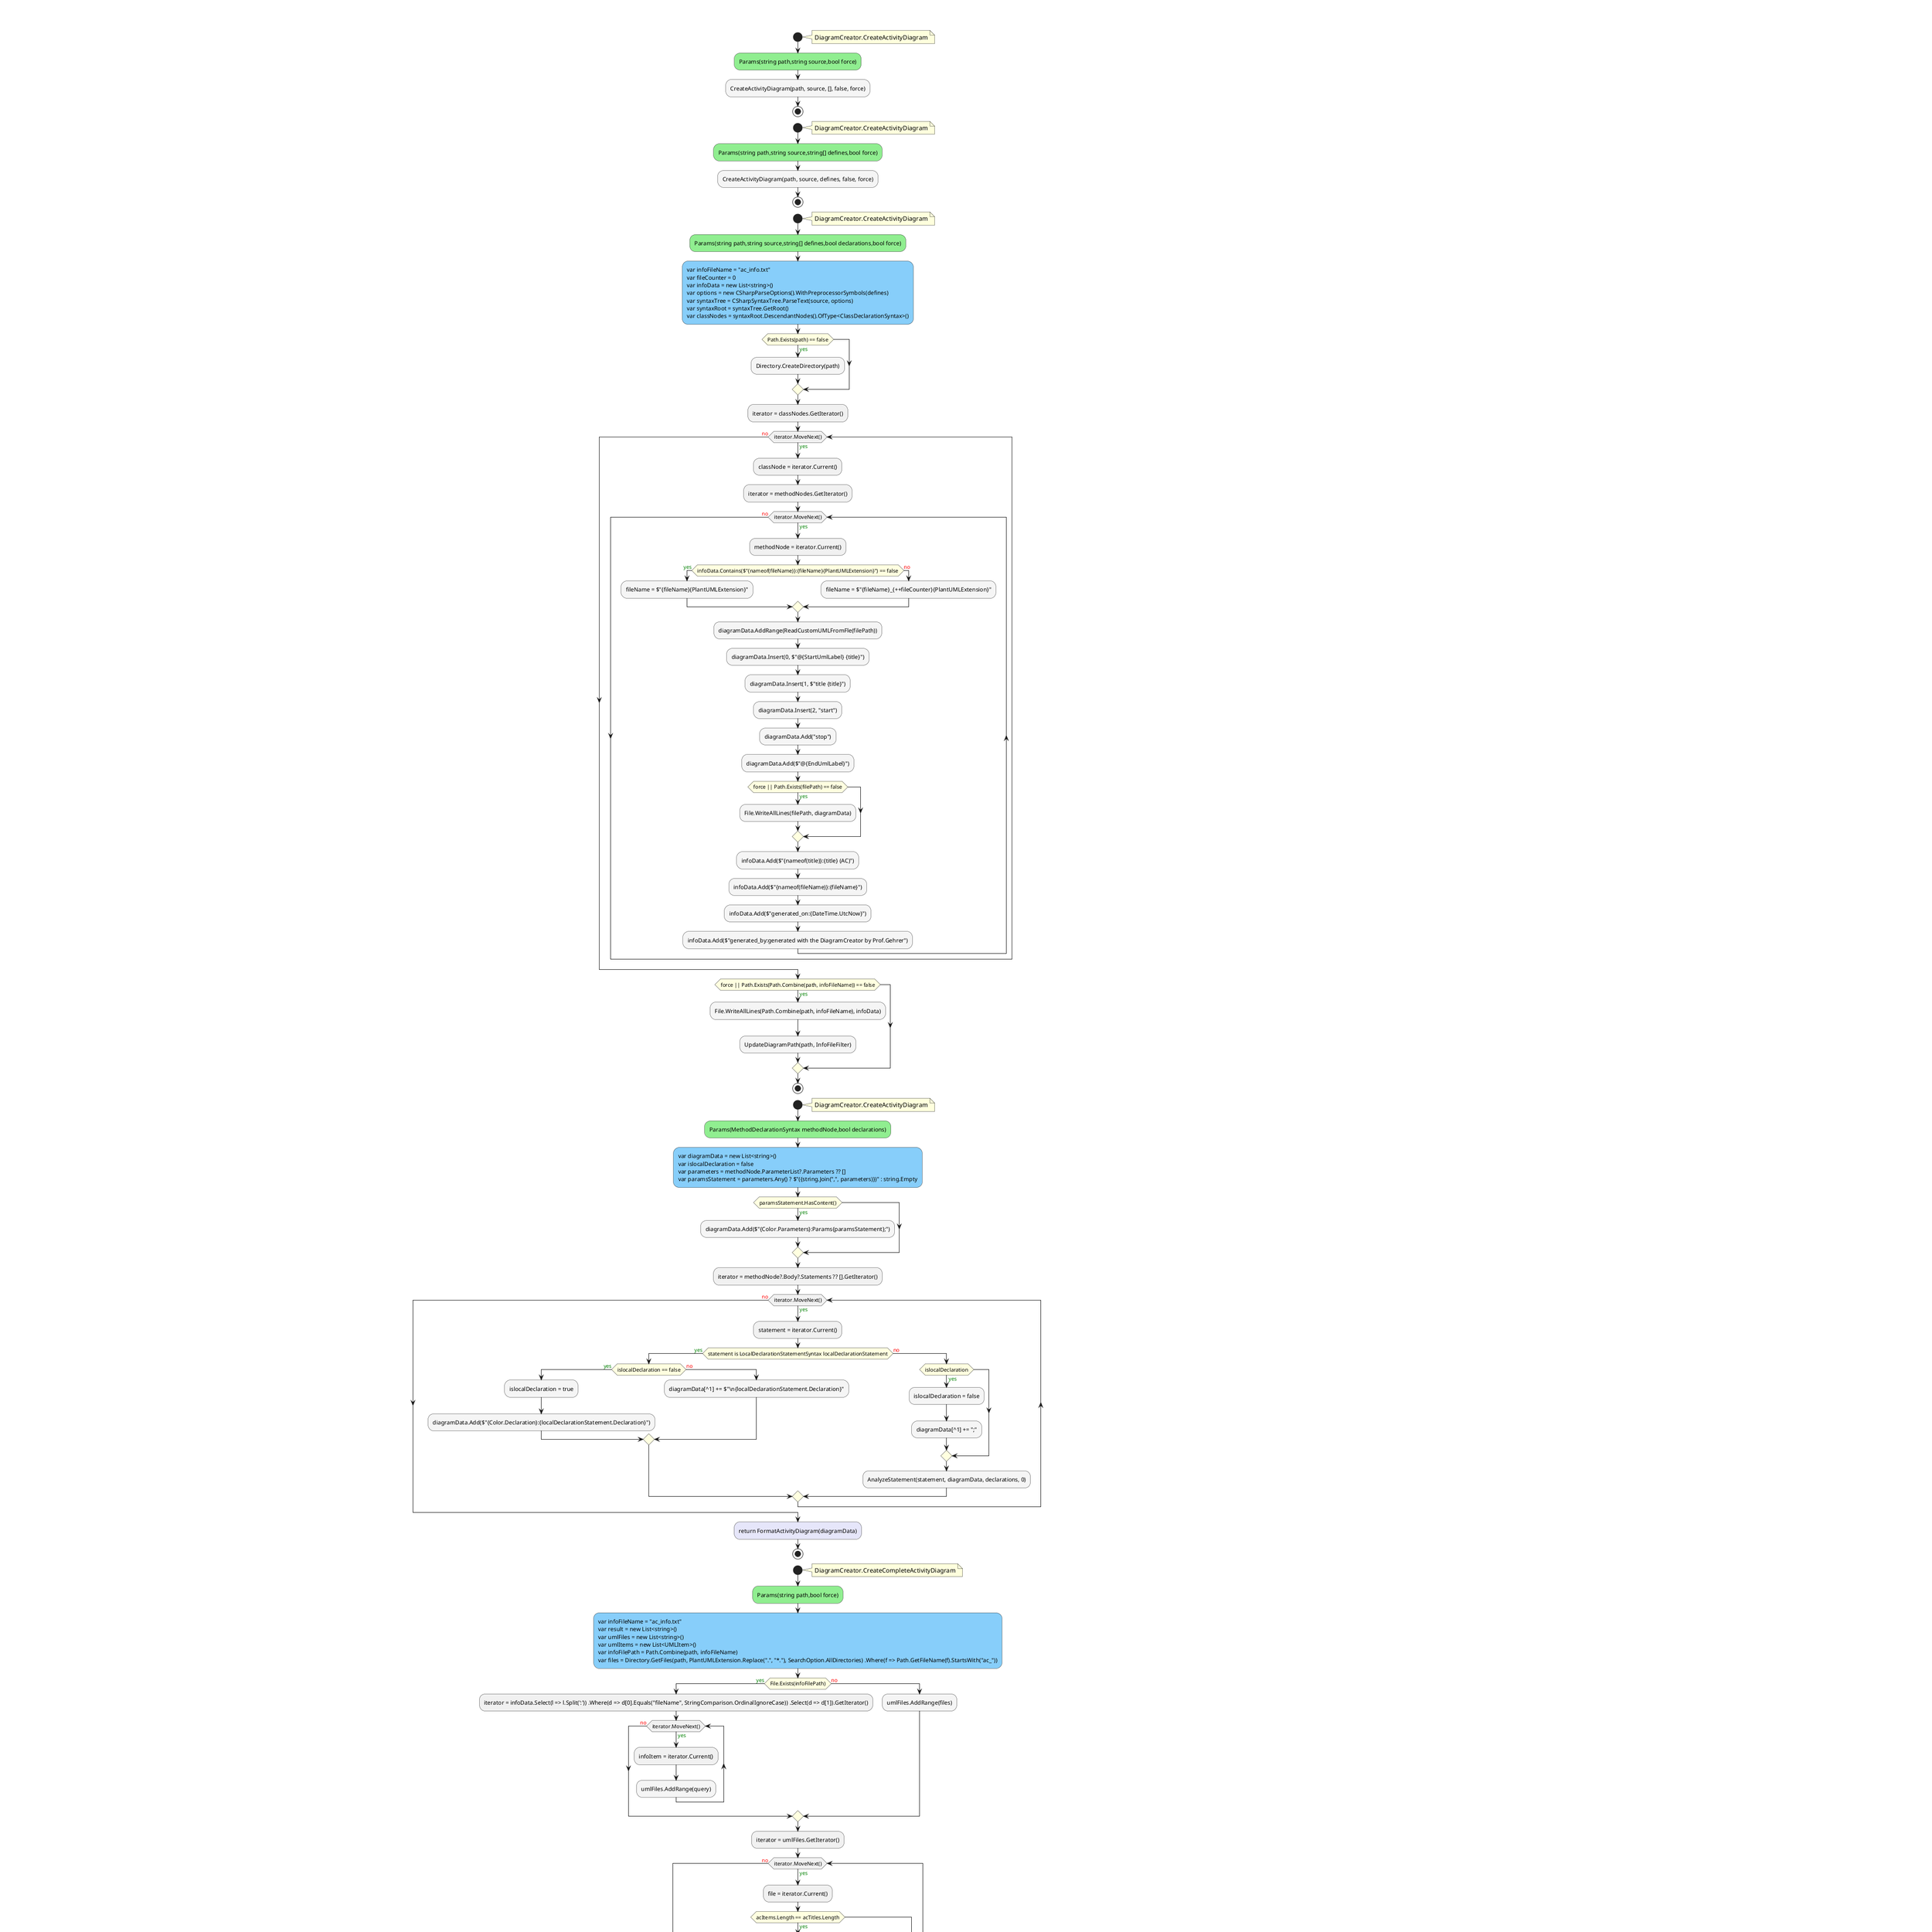 @startuml CompleteActivityDiagram
header
generated on 31.05.2024 21:19:11
end header
title CompleteActivityDiagram
start
note right:  DiagramCreator.CreateActivityDiagram
#LightGreen:Params(string path,string source,bool force);
#WhiteSmoke:CreateActivityDiagram(path, source, [], false, force);
stop
start
note right:  DiagramCreator.CreateActivityDiagram
#LightGreen:Params(string path,string source,string[] defines,bool force);
#WhiteSmoke:CreateActivityDiagram(path, source, defines, false, force);
stop
start
note right:  DiagramCreator.CreateActivityDiagram
#LightGreen:Params(string path,string source,string[] defines,bool declarations,bool force);
#LightSkyBlue:var infoFileName = "ac_info.txt"\nvar fileCounter = 0\nvar infoData = new List<string>()\nvar options = new CSharpParseOptions().WithPreprocessorSymbols(defines)\nvar syntaxTree = CSharpSyntaxTree.ParseText(source, options)\nvar syntaxRoot = syntaxTree.GetRoot()\nvar classNodes = syntaxRoot.DescendantNodes().OfType<ClassDeclarationSyntax>();
#LightYellow:if (Path.Exists(path) == false) then (<color:green>yes)
  #WhiteSmoke:Directory.CreateDirectory(path);
endif
:iterator = classNodes.GetIterator();
while (iterator.MoveNext()) is (<color:green>yes)
  :classNode = iterator.Current();
    :iterator = methodNodes.GetIterator();
    while (iterator.MoveNext()) is (<color:green>yes)
      :methodNode = iterator.Current();
          #LightYellow:if (infoData.Contains($"{nameof(fileName)}:{fileName}{PlantUMLExtension}") == false) then (<color:green>yes)
            #WhiteSmoke:fileName = $"{fileName}{PlantUMLExtension}";
            else (<color:red>no)
              #WhiteSmoke:fileName = $"{fileName}_{++fileCounter}{PlantUMLExtension}";
          endif
          #WhiteSmoke:diagramData.AddRange(ReadCustomUMLFromFle(filePath));
          #WhiteSmoke:diagramData.Insert(0, $"@{StartUmlLabel} {title}");
          #WhiteSmoke:diagramData.Insert(1, $"title {title}");
          #WhiteSmoke:diagramData.Insert(2, "start");
          #WhiteSmoke:diagramData.Add("stop");
          #WhiteSmoke:diagramData.Add($"@{EndUmlLabel}");
          #LightYellow:if (force || Path.Exists(filePath) == false) then (<color:green>yes)
            #WhiteSmoke:File.WriteAllLines(filePath, diagramData);
          endif
          #WhiteSmoke:infoData.Add($"{nameof(title)}:{title} (AC)");
          #WhiteSmoke:infoData.Add($"{nameof(fileName)}:{fileName}");
          #WhiteSmoke:infoData.Add($"generated_on:{DateTime.UtcNow}");
          #WhiteSmoke:infoData.Add($"generated_by:generated with the DiagramCreator by Prof.Gehrer");
    endwhile (<color:red>no)
endwhile (<color:red>no)
#LightYellow:if (force || Path.Exists(Path.Combine(path, infoFileName)) == false) then (<color:green>yes)
  #WhiteSmoke:File.WriteAllLines(Path.Combine(path, infoFileName), infoData);
  #WhiteSmoke:UpdateDiagramPath(path, InfoFileFilter);
endif
stop
start
note right:  DiagramCreator.CreateActivityDiagram
#LightGreen:Params(MethodDeclarationSyntax methodNode,bool declarations);
#LightSkyBlue:var diagramData = new List<string>()\nvar islocalDeclaration = false\nvar parameters = methodNode.ParameterList?.Parameters ?? []\nvar paramsStatement = parameters.Any() ? $"({string.Join(",", parameters)})" : string.Empty;
#LightYellow:if (paramsStatement.HasContent()) then (<color:green>yes)
  #WhiteSmoke:diagramData.Add($"{Color.Parameters}:Params{paramsStatement};");
endif
:iterator = methodNode?.Body?.Statements ?? [].GetIterator();
while (iterator.MoveNext()) is (<color:green>yes)
  :statement = iterator.Current();
    #LightYellow:if (statement is LocalDeclarationStatementSyntax localDeclarationStatement) then (<color:green>yes)
      #LightYellow:if (islocalDeclaration == false) then (<color:green>yes)
        #WhiteSmoke:islocalDeclaration = true;
        #WhiteSmoke:diagramData.Add($"{Color.Declaration}:{localDeclarationStatement.Declaration}");
        else (<color:red>no)
          #WhiteSmoke:diagramData[^1] += $"\\n{localDeclarationStatement.Declaration}";
      endif
      else (<color:red>no)
        #LightYellow:if (islocalDeclaration) then (<color:green>yes)
          #WhiteSmoke:islocalDeclaration = false;
          #WhiteSmoke:diagramData[^1] += ";";
        endif
        #WhiteSmoke:AnalyzeStatement(statement, diagramData, declarations, 0);
    endif
endwhile (<color:red>no)
#Lavender:return FormatActivityDiagram(diagramData);
stop
start
note right:  DiagramCreator.CreateCompleteActivityDiagram
#LightGreen:Params(string path,bool force);
#LightSkyBlue:var infoFileName = "ac_info.txt"\nvar result = new List<string>()\nvar umlFiles = new List<string>()\nvar umlItems = new List<UMLItem>()\nvar infoFilePath = Path.Combine(path, infoFileName)\nvar files = Directory.GetFiles(path, PlantUMLExtension.Replace(".", "*."), SearchOption.AllDirectories) .Where(f => Path.GetFileName(f).StartsWith("ac_"));
#LightYellow:if (File.Exists(infoFilePath)) then (<color:green>yes)
  :iterator = infoData.Select(l => l.Split(':')) .Where(d => d[0].Equals("fileName", StringComparison.OrdinalIgnoreCase)) .Select(d => d[1]).GetIterator();
  while (iterator.MoveNext()) is (<color:green>yes)
    :infoItem = iterator.Current();
        #WhiteSmoke:umlFiles.AddRange(query);
  endwhile (<color:red>no)
  else (<color:red>no)
    #WhiteSmoke:umlFiles.AddRange(files);
endif
:iterator = umlFiles.GetIterator();
while (iterator.MoveNext()) is (<color:green>yes)
  :file = iterator.Current();
    #LightYellow:if (acItems.Length == acTitles.Length) then (<color:green>yes)
      while (i < acItems.Length) is (<color:green>yes)
        #WhiteSmoke:acItems[i].Insert(1, $"note right: {acTitles[i].Replace("title", string.Empty)}");
      :i++;
      endwhile (<color:red>no)
    endif
    #WhiteSmoke:umlItems.AddRange(acItems.Where(e => e.Count > 3));
endwhile (<color:red>no)
#LightSkyBlue:var fileName = "CompleteActivityDiagram.puml"\nvar filePath = Path.Combine(path, fileName)\nvar diagramData = new List<string>()\nvar completeInfoData = new List<string>();
:iterator = umlItems.GetIterator();
while (iterator.MoveNext()) is (<color:green>yes)
  :item = iterator.Current();
    #WhiteSmoke:diagramData.AddRange(item);
endwhile (<color:red>no)
#LightYellow:if (diagramData.Count > 0) then (<color:green>yes)
  #WhiteSmoke:diagramData.Insert(0, $"@{StartUmlLabel} CompleteActivityDiagram");
  #WhiteSmoke:diagramData.Insert(1, "header");
  #WhiteSmoke:diagramData.Insert(2, $"generated on {DateTime.UtcNow}");
  #WhiteSmoke:diagramData.Insert(3, "end header");
  #WhiteSmoke:diagramData.Insert(4, "title CompleteActivityDiagram");
  #WhiteSmoke:diagramData.Add("footer");
  #WhiteSmoke:diagramData.Add("generated with the DiagramCreator by Prof.Gehrer");
  #WhiteSmoke:diagramData.Add("end footer");
  #WhiteSmoke:diagramData.Add($"@{EndUmlLabel}");
  #LightYellow:if (force || Path.Exists(filePath) == false) then (<color:green>yes)
    #WhiteSmoke:File.WriteAllLines(filePath, diagramData);
  endif
  #WhiteSmoke:completeInfoData.Add($"title:All acivity diagrams (AC)");
  #WhiteSmoke:completeInfoData.Add($"{nameof(fileName)}:{fileName}");
  #WhiteSmoke:completeInfoData.Add($"generated_on:{DateTime.UtcNow}");
  #WhiteSmoke:completeInfoData.Add($"generated_by:generated with the DiagramCreator by Prof.Gehrer");
endif
#LightSkyBlue:var comleteInfoFileName = "CompleteActivityDiagram_info.txt";
#LightYellow:if (force || Path.Exists(Path.Combine(path, comleteInfoFileName)) == false) then (<color:green>yes)
  #WhiteSmoke:File.WriteAllLines(Path.Combine(path, comleteInfoFileName), completeInfoData);
endif
stop
start
note right:  DiagramCreator.FormatActivityDiagram
#LightGreen:Params(List<string> diagramData);
#LightSkyBlue:var result = new List<string>();
:iterator = diagramData.GetIterator();
while (iterator.MoveNext()) is (<color:green>yes)
  :line = iterator.Current();
    #WhiteSmoke:result.Add(formatLine);
endwhile (<color:red>no)
#Lavender:return result;
stop
start
note right:  DiagramCreator.CreateClassDiagram
#LightGreen:Params(string path,string source,string[] defines,bool force);
#LightSkyBlue:var infoFileName = "cd_info.txt"\nvar fileCounter = 0\nvar infoData = new List<string>()\nvar options = new CSharpParseOptions().WithPreprocessorSymbols(defines)\nvar syntaxTree = CSharpSyntaxTree.ParseText(source, options)\nvar syntaxRoot = syntaxTree.GetRoot()\nvar mscorlib = MetadataReference.CreateFromFile(typeof(object).GetTypeInfo().Assembly.Location)\nvar systemCore = MetadataReference.CreateFromFile(typeof(Enumerable).GetTypeInfo().Assembly.Location)\nvar compilation = CSharpCompilation.Create("ClassCompilation", syntaxTrees: [syntaxTree], references: [mscorlib, systemCore])\nvar semanticModel = compilation.GetSemanticModel(syntaxTree)\nvar typeDeclarations = syntaxRoot.DescendantNodes().OfType<TypeDeclarationSyntax>();
#LightYellow:if (Path.Exists(path) == false) then (<color:green>yes)
  #WhiteSmoke:Directory.CreateDirectory(path);
endif
:iterator = typeDeclarations.GetIterator();
while (iterator.MoveNext()) is (<color:green>yes)
  :itemNode = iterator.Current();
    #LightYellow:if (infoData.Contains($"{nameof(fileName)}:{fileName}{PlantUMLExtension}") == false) then (<color:green>yes)
      #WhiteSmoke:fileName = $"{fileName}{PlantUMLExtension}";
      else (<color:red>no)
        #WhiteSmoke:fileName = $"{fileName}_{++fileCounter}{PlantUMLExtension}";
    endif
    #WhiteSmoke:AnalyzeDeclarationSyntax(semanticModel, itemNode, diagramData, 0);
    #WhiteSmoke:diagramData.AddRange(ReadCustomUMLFromFle(filePath));
    #WhiteSmoke:diagramData.Insert(0, $"@{StartUmlLabel} {title}");
    #WhiteSmoke:diagramData.Insert(1, $"title {title}");
    #WhiteSmoke:diagramData.Add($"@{EndUmlLabel}");
    #LightYellow:if (force || Path.Exists(filePath) == false) then (<color:green>yes)
      #WhiteSmoke:File.WriteAllLines(filePath, diagramData);
    endif
    #WhiteSmoke:infoData.Add($"{nameof(title)}:{title} (CD)");
    #WhiteSmoke:infoData.Add($"{nameof(fileName)}:{fileName}");
endwhile (<color:red>no)
#LightYellow:if (force || Path.Exists(Path.Combine(path, infoFileName)) == false) then (<color:green>yes)
  #WhiteSmoke:File.WriteAllLines(Path.Combine(path, infoFileName), infoData);
  #WhiteSmoke:UpdateDiagramPath(path, InfoFileFilter);
endif
stop
start
note right:  DiagramCreator.CreateCompleteClassDiagram
#LightGreen:Params(string path,bool force);
#LightSkyBlue:var result = new List<string>()\nvar umlItems = new List<UMLItem>()\nvar umlRelations = new List<UMLItem>()\nvar files = Directory.GetFiles(path, $"*{PlantUMLExtension}", SearchOption.AllDirectories) .Where(f => Path.GetFileName(f).StartsWith("cd_"));
:iterator = files.GetIterator();
while (iterator.MoveNext()) is (<color:green>yes)
  :file = iterator.Current();
    #WhiteSmoke:umlItems.AddRange(ExtractUMLItems(lines));
    #WhiteSmoke:umlRelations.Add(ExtractUMLRelations(lines));
endwhile (<color:red>no)
:iterator = umlItems.GetIterator();
while (iterator.MoveNext()) is (<color:green>yes)
  :item = iterator.Current();
    #LightYellow:if (isContained == false) then (<color:green>yes)
      #WhiteSmoke:result.AddRange(item);
    endif
endwhile (<color:red>no)
:iterator = umlRelations.SelectMany(e => e).Distinct().GetIterator();
while (iterator.MoveNext()) is (<color:green>yes)
  :item = iterator.Current();
    :iterator = itemData.GetIterator();
    while (iterator.MoveNext()) is (<color:green>yes)
      :relationPart = iterator.Current();
          #LightYellow:if (result.Any(l => l.Contains(relationPart)) == false) then (<color:green>yes)
            #LightYellow:if (relationPart.Length > 1 && relationPart[0] == 'I' && char.IsUpper(relationPart[1])) then (<color:green>yes)
              #WhiteSmoke:result.Add($"interface {relationPart} {Color.Interface}");
              else (<color:red>no)
                #WhiteSmoke:result.Add($"class {relationPart} {Color.Class}");
            endif
          endif
    endwhile (<color:red>no)
    #WhiteSmoke:result.Add(item);
endwhile (<color:red>no)
#LightSkyBlue:var fileName = "CompleteClassDiagram.puml"\nvar filePath = Path.Combine(path, fileName)\nvar diagramData = new List<string>(result)\nvar completeInfoData = new List<string>();
#LightYellow:if (diagramData.Count > 0) then (<color:green>yes)
  #WhiteSmoke:diagramData.AddRange(CreateRelations(diagramData));
  #WhiteSmoke:diagramData.AddRange(ReadCustomUMLFromFle(filePath));
  #WhiteSmoke:diagramData.Insert(0, $"@{StartUmlLabel} CompleteClassDiagram");
  #WhiteSmoke:diagramData.Insert(1, "title CompleteClassDiagram");
  #WhiteSmoke:diagramData.Add($"@{EndUmlLabel}");
  #LightYellow:if (force || Path.Exists(filePath) == false) then (<color:green>yes)
    #WhiteSmoke:File.WriteAllLines(filePath, diagramData);
  endif
  #WhiteSmoke:completeInfoData.Add($"title:All class diagrams (CD)");
  #WhiteSmoke:completeInfoData.Add($"{nameof(fileName)}:{fileName}");
  #WhiteSmoke:completeInfoData.Add($"generated_on:{DateTime.UtcNow}");
  #WhiteSmoke:completeInfoData.Add($"generated_by:generated with the DiagramCreator by Prof.Gehrer");
endif
#LightSkyBlue:var comleteInfoFileName = "CompleteClassDiagram_info.txt";
#LightYellow:if (force || Path.Exists(Path.Combine(path, comleteInfoFileName)) == false) then (<color:green>yes)
  #WhiteSmoke:File.WriteAllLines(Path.Combine(path, comleteInfoFileName), completeInfoData);
endif
stop
start
note right:  DiagramCreator.CreateRelations
#LightGreen:Params(IEnumerable<string> diagramData);
#LightSkyBlue:var result = new List<string>()\nbool isTypeDefinition = false, isFieldRange = false, isPropertyRange = false, isMethodRange = false;
:iterator = diagramData.GetIterator();
while (iterator.MoveNext()) is (<color:green>yes)
  :line = iterator.Current();
    #LightYellow:if (line.Contains("class") || line.Contains("interface")) then (<color:green>yes)
      #WhiteSmoke:isTypeDefinition = true;
      #WhiteSmoke:isFieldRange = false;
      #WhiteSmoke:isPropertyRange = false;
      #WhiteSmoke:isMethodRange = false;
      else (<color:red>no)
        #LightYellow:if (isTypeDefinition && isFieldRange == false && isPropertyRange == false && isMethodRange == false) then (<color:green>yes)
          #WhiteSmoke:isFieldRange = true;
          else (<color:red>no)
            #LightYellow:if (line.StartsWith("---") && isTypeDefinition && isFieldRange == true && isPropertyRange == false) then (<color:green>yes)
              #WhiteSmoke:isFieldRange = false;
              #WhiteSmoke:isPropertyRange = true;
              #WhiteSmoke:isMethodRange = false;
              else (<color:red>no)
                #LightYellow:if (line.StartsWith("---") && isTypeDefinition && isFieldRange == true && isPropertyRange == true && isMethodRange == false) then (<color:green>yes)
                  #WhiteSmoke:isFieldRange = false;
                  #WhiteSmoke:isPropertyRange = false;
                  #WhiteSmoke:isMethodRange = true;
                  else (<color:red>no)
                    #LightYellow:if (isTypeDefinition && line.Contains('}')) then (<color:green>yes)
                      #WhiteSmoke:isTypeDefinition = false;
                      #WhiteSmoke:isFieldRange = false;
                      #WhiteSmoke:isPropertyRange = false;
                      #WhiteSmoke:isMethodRange = false;
                    endif
                endif
            endif
        endif
    endif
    #LightYellow:if (isTypeDefinition && isFieldRange) then (<color:green>yes)
      #WhiteSmoke:CreateItemRelations(line, diagramData, result);
    endif
endwhile (<color:red>no)
#Lavender:return result;
stop
start
note right:  DiagramCreator.CreateItemRelations
#LightGreen:Params(string typeLine,IEnumerable<string> digramData,List<string> relations);
#LightSkyBlue:var extractItemNames = new List<string>()\nvar currentItemName = string.Empty\nvar typeName = GetTypeNameFrom(typeLine)\nvar cleanTypeName = typeName.Replace("?", string.Empty) .Replace("[]", string.Empty)\nbool isTypeDefinition = false, isFieldRange = false, isPropertyRange = false, isMethodRange = false;
:iterator = digramData.GetIterator();
while (iterator.MoveNext()) is (<color:green>yes)
  :diagramLine = iterator.Current();
    #LightYellow:if (diagramLine.Contains("class") || diagramLine.Contains("interface")) then (<color:green>yes)
      #WhiteSmoke:extractItemNames.Add(GetItemNameFrom(diagramLine));
    endif
endwhile (<color:red>no)
:iterator = digramData.GetIterator();
while (iterator.MoveNext()) is (<color:green>yes)
  :diagramLine = iterator.Current();
    #LightYellow:if (diagramLine.Contains("class") || diagramLine.Contains("interface")) then (<color:green>yes)
      #WhiteSmoke:isTypeDefinition = true;
      #WhiteSmoke:currentItemName = GetItemNameFrom(diagramLine);
      else (<color:red>no)
        #LightYellow:if (isTypeDefinition && isFieldRange == false && isPropertyRange == false && isMethodRange == false) then (<color:green>yes)
          #WhiteSmoke:isFieldRange = true;
          else (<color:red>no)
            #LightYellow:if (diagramLine.StartsWith("---") && isTypeDefinition && isFieldRange == true && isPropertyRange == false) then (<color:green>yes)
              #WhiteSmoke:isFieldRange = false;
              #WhiteSmoke:isPropertyRange = true;
              #WhiteSmoke:isMethodRange = false;
              else (<color:red>no)
                #LightYellow:if (diagramLine.StartsWith("---") && isTypeDefinition && isFieldRange == true && isPropertyRange == true && isMethodRange == false) then (<color:green>yes)
                  #WhiteSmoke:isFieldRange = false;
                  #WhiteSmoke:isPropertyRange = false;
                  #WhiteSmoke:isMethodRange = true;
                  else (<color:red>no)
                    #LightYellow:if (isTypeDefinition && diagramLine.Contains('}')) then (<color:green>yes)
                      #WhiteSmoke:isTypeDefinition = false;
                      #WhiteSmoke:isFieldRange = false;
                      #WhiteSmoke:isPropertyRange = false;
                      #WhiteSmoke:isMethodRange = false;
                      #WhiteSmoke:currentItemName = string.Empty;
                    endif
                endif
            endif
        endif
    endif
    #LightYellow:if (isTypeDefinition && isFieldRange) then (<color:green>yes)
      #LightYellow:if (cleanCurrentTypeName.Equals(cleanTypeName) && extractItemNames.Contains(cleanTypeName)) then (<color:green>yes)
        #LightYellow:if (isNullable) then (<color:green>yes)
          #WhiteSmoke:relation = $"{currentItemName} \"0..1\" *-- \"1\" {cleanTypeName} : {memberName}";
          else (<color:red>no)
            #LightYellow:if (IsArray) then (<color:green>yes)
              #WhiteSmoke:relation = $"{currentItemName} \"many\" *-- \"1\" {cleanTypeName} : {memberName}";
              else (<color:red>no)
                #WhiteSmoke:relation = $"{currentItemName} -- {cleanTypeName} : {memberName}";
            endif
        endif
        #LightYellow:if (relations.Contains(relation) == false) then (<color:green>yes)
          #WhiteSmoke:relations.Add(relation);
        endif
      endif
    endif
endwhile (<color:red>no)
stop
start
note right:  DiagramCreator.GetItemNameFrom
#LightGreen:Params(string line);
#LightSkyBlue:var result = string.Empty\nvar parts = line.Split(" ", StringSplitOptions.RemoveEmptyEntries);
while (i < parts.Length && result == string.Empty) is (<color:green>yes)
  #LightYellow:if ((parts[i] == "class" || parts[i] == "interface") && i + 1 < parts.Length) then (<color:green>yes)
    #WhiteSmoke:result = parts[i + 1];
  endif
:i++;
endwhile (<color:red>no)
#Lavender:return result;
stop
start
note right:  DiagramCreator.GetTypeNameFrom
#LightGreen:Params(string line);
#LightSkyBlue:var result = string.Empty\nvar cleanLine = line.Replace("+", string.Empty) .Replace("-", string.Empty) .Replace("#", string.Empty) .Replace("~", string.Empty) .Replace("{static}", string.Empty) .Replace("{abstract}", string.Empty) .Replace("{const}", string.Empty)\nvar parts = cleanLine.Split(" ", StringSplitOptions.RemoveEmptyEntries);
#LightYellow:if (parts.Length > 1) then (<color:green>yes)
  #WhiteSmoke:result = parts[0];
endif
#Lavender:return result;
stop
start
note right:  DiagramCreator.GetMemberNameFrom
#LightGreen:Params(string line);
#LightSkyBlue:var result = string.Empty\nvar cleanLine = line.Replace("+", string.Empty) .Replace("-", string.Empty) .Replace("#", string.Empty) .Replace("~", string.Empty) .Replace("{static}", string.Empty) .Replace("{abstract}", string.Empty) .Replace("{const}", string.Empty)\nvar parts = cleanLine.Split(" ", StringSplitOptions.RemoveEmptyEntries);
#LightYellow:if (parts.Length > 1) then (<color:green>yes)
  #WhiteSmoke:result = parts[1];
endif
#Lavender:return result;
stop
start
note right:  DiagramCreator.CreateSequenceDiagram
#LightGreen:Params(string path,string source,string[] defines,bool force);
#LightSkyBlue:var infoFileName = "sq_info.txt"\nvar fileCounter = 0\nvar infoData = new List<string>()\nvar options = new CSharpParseOptions().WithPreprocessorSymbols(defines)\nvar syntaxTree = CSharpSyntaxTree.ParseText(source, options)\nvar syntaxRoot = syntaxTree.GetRoot()\nvar classNodes = syntaxRoot.DescendantNodes().OfType<ClassDeclarationSyntax>()\nvar mscorlib = MetadataReference.CreateFromFile(typeof(object).GetTypeInfo().Assembly.Location)\nvar systemCore = MetadataReference.CreateFromFile(typeof(Enumerable).GetTypeInfo().Assembly.Location)\nvar compilation = CSharpCompilation.Create("SequenceCompilation", syntaxTrees: [syntaxTree], references: [mscorlib, systemCore])\nvar semanticModel = compilation.GetSemanticModel(syntaxTree);
#LightYellow:if (Path.Exists(path) == false) then (<color:green>yes)
  #WhiteSmoke:Directory.CreateDirectory(path);
endif
:iterator = classNodes.GetIterator();
while (iterator.MoveNext()) is (<color:green>yes)
  :classNode = iterator.Current();
    :iterator = methodNodes.GetIterator();
    while (iterator.MoveNext()) is (<color:green>yes)
      :methodNode = iterator.Current();
          #LightYellow:if (diagramData.Count > 0) then (<color:green>yes)
            #LightYellow:if (infoData.Contains($"{nameof(fileName)}:{fileName}{PlantUMLExtension}") == false) then (<color:green>yes)
              #WhiteSmoke:fileName = $"{fileName}{PlantUMLExtension}";
              else (<color:red>no)
                #WhiteSmoke:fileName = $"{fileName}_{++fileCounter}{PlantUMLExtension}";
            endif
            #WhiteSmoke:diagramData.Insert(0, $"@{StartUmlLabel} {title}");
            #WhiteSmoke:diagramData.Insert(1, $"title {title}");
            #WhiteSmoke:diagramData.AddRange(ReadCustomUMLFromFle(filePath));
            #WhiteSmoke:diagramData.Add($"@{EndUmlLabel}");
            #LightYellow:if (force || Path.Exists(filePath) == false) then (<color:green>yes)
              #WhiteSmoke:File.WriteAllLines(filePath, diagramData);
            endif
            #WhiteSmoke:infoData.Add($"{nameof(title)}:{title} (SQ)");
            #WhiteSmoke:infoData.Add($"{nameof(fileName)}:{fileName}");
            #WhiteSmoke:infoData.Add($"generated_on:{DateTime.UtcNow}");
            #WhiteSmoke:infoData.Add($"generated_by:generated with the DiagramCreator by Prof.Gehrer");
          endif
    endwhile (<color:red>no)
endwhile (<color:red>no)
#LightYellow:if (force || Path.Exists(Path.Combine(path, infoFileName)) == false) then (<color:green>yes)
  #WhiteSmoke:File.WriteAllLines(Path.Combine(path, infoFileName), infoData);
  #WhiteSmoke:UpdateDiagramPath(path, InfoFileFilter);
endif
stop
start
note right:  DiagramCreator.CreateSequenceDiagram
#LightGreen:Params(SemanticModel semanticModel,MethodDeclarationSyntax methodNode);
#LightSkyBlue:var diagramData = new List<string>()\nvar messages = new List<string>()\nvar participants = new List<string>()\nvar participantAliasse = new List<string>()\nvar invocationExpressions = methodNode.DescendantNodes().OfType<InvocationExpressionSyntax>().ToArray()\nvar filteredInvocationExpressions = invocationExpressions.Where(ie => ie.Expression.ToString().Contains("ToString") == false && ie.Expression.ToString().Contains("ConfigureAwait") == false && ie.Expression.ToString().Contains("nameof") == false && ie.Expression.ToString().Contains("new") == false);
#WhiteSmoke:participants.Add(CreateParticipant(methodNode));
#WhiteSmoke:participants.AddRange(filteredInvocationExpressions.Select(ie => CreateParticipant(ie)).Distinct());
#WhiteSmoke:participantAliasse.Add(CreateParticipantAlias(methodNode!));
#WhiteSmoke:participantAliasse.AddRange(filteredInvocationExpressions.Select(ie => CreateParticipantAlias(ie)).Distinct());
#WhiteSmoke:AnalyzeCallSequence(semanticModel, methodNode!, participantAliasse, messages, 0);
while (i < participants.Count && i < participantAliasse.Count) is (<color:green>yes)
  #LightYellow:if (isReferenced) then (<color:green>yes)
    #WhiteSmoke:diagramData.Add($"participant \"{participants[i]}\" as {participantAliasse[i]} {(i == 0 ? Color.StartParticipant : Color.Participant)}");
  endif
:i++;
endwhile (<color:red>no)
#LightYellow:if (messages.Count > 0) then (<color:green>yes)
  #WhiteSmoke:diagramData.Add("autonumber");
  #WhiteSmoke:diagramData.AddRange(messages);
endif
#Lavender:return diagramData;
stop
start
note right:  DiagramCreator.CreateClassDiagram
#LightGreen:Params(DiagramCreationFlags diagramCreationFlags,params Type[] types);
#LightSkyBlue:var result = new List<string>()\nvar allTypes = new List<Type>(types);
#LightYellow:if ((diagramCreationFlags & DiagramCreationFlags.TypeExtends) > 0) then (<color:green>yes)
  :iterator = allTypes.Clone().Where(t => t.IsClass).GetIterator();
  while (iterator.MoveNext()) is (<color:green>yes)
    :type = iterator.Current();
        #WhiteSmoke:allTypes.AddRange(type.GetClassHierarchy().Where(e => allTypes.Contains(e) == false));
  endwhile (<color:red>no)
endif
#LightYellow:if ((diagramCreationFlags & DiagramCreationFlags.ImplementedInterfaces) > 0) then (<color:green>yes)
  :iterator = allTypes.Clone().GetIterator();
  while (iterator.MoveNext()) is (<color:green>yes)
    :type = iterator.Current();
        #WhiteSmoke:allTypes.AddRange(type.GetDeclaredInterfaces().Where(e => allTypes.Contains(e) == false));
  endwhile (<color:red>no)
endif
#LightYellow:if ((diagramCreationFlags & DiagramCreationFlags.InterfaceExtends) > 0) then (<color:green>yes)
  :iterator = allTypes.Clone().Where(t => t.IsInterface).GetIterator();
  while (iterator.MoveNext()) is (<color:green>yes)
    :type = iterator.Current();
        #WhiteSmoke:allTypes.AddRange(type.GetClassHierarchy().Where(e => allTypes.Contains(e) == false));
  endwhile (<color:red>no)
endif
#WhiteSmoke:result.AddRange(CreateTypeDefinitions(allTypes, diagramCreationFlags));
#LightYellow:if ((diagramCreationFlags & DiagramCreationFlags.TypeExtends) > 0) then (<color:green>yes)
  #WhiteSmoke:result.AddRange(CreateTypeHirarchies(allTypes.Where(t => t.IsClass)));
endif
#LightYellow:if ((diagramCreationFlags & DiagramCreationFlags.InterfaceExtends) > 0) then (<color:green>yes)
  :iterator = allTypes.Where(t => t.IsInterface).GetIterator();
  while (iterator.MoveNext()) is (<color:green>yes)
    :type = iterator.Current();
        #WhiteSmoke:extend.Extends.ForEach(e => result.AddRange(CreateTypeHierachy([extend.Type!, e.Type!])));
  endwhile (<color:red>no)
endif
#LightYellow:if ((diagramCreationFlags & DiagramCreationFlags.ImplementedInterfaces) > 0) then (<color:green>yes)
  :iterator = allTypes.Where(t => t.IsClass).GetIterator();
  while (iterator.MoveNext()) is (<color:green>yes)
    :type = iterator.Current();
        #WhiteSmoke:result.AddRange(CreateTypeImplements(type));
  endwhile (<color:red>no)
endif
#LightYellow:if ((diagramCreationFlags & DiagramCreationFlags.ClassRelations) > 0) then (<color:green>yes)
  :iterator = allTypes.Where(t => t.IsClass).GetIterator();
  while (iterator.MoveNext()) is (<color:green>yes)
    :type = iterator.Current();
        #WhiteSmoke:result.AddRange(CreateTypeRelations(type, 0));
  endwhile (<color:red>no)
endif
#Lavender:return result;
stop
start
note right:  DiagramCreator.CreateObjectName
#LightGreen:Params(Object obj);
#LightSkyBlue:string? result;
#LightYellow:if (obj.GetType().IsGenericType) then (<color:green>yes)
  #WhiteSmoke:result = obj.GetType().Name.Replace("`1", string.Empty);
  :iterator = obj.GetType().GetGenericArguments().GetIterator();
  while (iterator.MoveNext()) is (<color:green>yes)
    :arg = iterator.Current();
        #WhiteSmoke:result += $"_{arg.Name}";
  endwhile (<color:red>no)
  else (<color:red>no)
    #LightYellow:if (obj.GetType().IsArray) then (<color:green>yes)
      #WhiteSmoke:result = obj.GetType().Name.Replace("[]", "Array");
      else (<color:red>no)
        #WhiteSmoke:result = obj.GetType().Name;
    endif
endif
#Lavender:return $"{result}_{obj.GetHashCode()}";
stop
start
note right:  DiagramCreator.CreateCollectionName
#LightGreen:Params(object obj);
stop
start
note right:  DiagramCreator.CreateObjectDiagram
#LightGreen:Params(int maxDeep,params object[] objects);
#LightSkyBlue:var result = new List<string>()\nvar createdObjects = new List<object>();
#WhiteSmoke:CreateStateRec(objects, result, 0);
#Lavender:return result;
stop
start
note right:  DiagramCreator.AnalyzeDeclarationSyntax
#LightGreen:Params(SemanticModel semanticModel,SyntaxNode syntaxNode,List<string> diagramData,int level);
#LightYellow:if (syntaxNode is EnumDeclarationSyntax enumDeclaration) then (<color:green>yes)
  #WhiteSmoke:declaration += $" enum {enumDeclaration.Identifier} {Color.Enum}" + " {";
  #WhiteSmoke:diagramData.Add(declaration);
  :iterator = enumDeclaration.Members.GetIterator();
  while (iterator.MoveNext()) is (<color:green>yes)
    :member = iterator.Current();
        #WhiteSmoke:diagramData.Add($"{member.Identifier}");
  endwhile (<color:red>no)
  #WhiteSmoke:diagramData.Add("}");
  else (<color:red>no)
    #LightYellow:if (syntaxNode is StructDeclarationSyntax structDeclaration) then (<color:green>yes)
      #WhiteSmoke:declaration += $" struct {structDeclaration.Identifier} {Color.Struct}" + " {";
      #WhiteSmoke:diagramData.Add(declaration);
      :iterator = structDeclaration.Members.GetIterator();
      while (iterator.MoveNext()) is (<color:green>yes)
        :member = iterator.Current();
                #WhiteSmoke:AnalyzeDeclarationSyntax(semanticModel, member, diagramData, level + 1);
      endwhile (<color:red>no)
      #WhiteSmoke:diagramData.Add("}");
      else (<color:red>no)
        #LightYellow:if (syntaxNode is InterfaceDeclarationSyntax interfaceDeclaration) then (<color:green>yes)
          #WhiteSmoke:declaration += $" interface {interfaceDeclaration.Identifier} {Color.Interface}" + " {";
          #WhiteSmoke:diagramData.Add(declaration);
          :iterator = interfaceDeclaration.Members.Where(m => m is FieldDeclarationSyntax).GetIterator();
          while (iterator.MoveNext()) is (<color:green>yes)
            :member = iterator.Current();
                        #WhiteSmoke:AnalyzeDeclarationSyntax(semanticModel, member, diagramData, level + 1);
          endwhile (<color:red>no)
          #WhiteSmoke:diagramData.Add("---");
          :iterator = interfaceDeclaration.Members.Where(m => m is PropertyDeclarationSyntax).GetIterator();
          while (iterator.MoveNext()) is (<color:green>yes)
            :member = iterator.Current();
                        #WhiteSmoke:AnalyzeDeclarationSyntax(semanticModel, member, diagramData, level + 1);
          endwhile (<color:red>no)
          #WhiteSmoke:diagramData.Add("---");
          :iterator = interfaceDeclaration.Members.Where(m => m is MethodDeclarationSyntax).GetIterator();
          while (iterator.MoveNext()) is (<color:green>yes)
            :member = iterator.Current();
                        #WhiteSmoke:AnalyzeDeclarationSyntax(semanticModel, member, diagramData, level + 1);
          endwhile (<color:red>no)
          #WhiteSmoke:diagramData.Add("}");
          else (<color:red>no)
            #LightYellow:if (syntaxNode is ClassDeclarationSyntax classDeclaration) then (<color:green>yes)
              #WhiteSmoke:declaration = declaration.Replace("{static}", string.Empty);
              #WhiteSmoke:declaration += $" class {classDeclaration.Identifier}";
              #WhiteSmoke:declaration += isStatic ? $" << static >> " : " ";
              #WhiteSmoke:declaration += isAbstract ? $"{Color.AbstractClass}" : $"{Color.Class}";
              #WhiteSmoke:declaration += " {";
              #WhiteSmoke:diagramData.Add(declaration);
              :iterator = autoProperties.GetIterator();
              while (iterator.MoveNext()) is (<color:green>yes)
                :autoProperty = iterator.Current();
                                #WhiteSmoke:diagramData.Add($"- {modifier} {autoProperty.Type} _{autoProperty.Identifier.Text.ToLower()}".Shrink(' '));
              endwhile (<color:red>no)
              :iterator = classDeclaration.Members.Where(m => m is FieldDeclarationSyntax).GetIterator();
              while (iterator.MoveNext()) is (<color:green>yes)
                :member = iterator.Current();
                                #WhiteSmoke:AnalyzeDeclarationSyntax(semanticModel, member, diagramData, level + 1);
              endwhile (<color:red>no)
              #WhiteSmoke:diagramData.Add("---");
              :iterator = classDeclaration.Members.Where(m => m is PropertyDeclarationSyntax).GetIterator();
              while (iterator.MoveNext()) is (<color:green>yes)
                :member = iterator.Current();
                                #WhiteSmoke:AnalyzeDeclarationSyntax(semanticModel, member, diagramData, level + 1);
              endwhile (<color:red>no)
              #WhiteSmoke:diagramData.Add("---");
              :iterator = classDeclaration.Members.Where(m => m is MethodDeclarationSyntax).GetIterator();
              while (iterator.MoveNext()) is (<color:green>yes)
                :member = iterator.Current();
                                #WhiteSmoke:AnalyzeDeclarationSyntax(semanticModel, member, diagramData, level + 1);
              endwhile (<color:red>no)
              #WhiteSmoke:diagramData.Add("}");
              #LightYellow:if (classDeclaration.BaseList != null) then (<color:green>yes)
                :iterator = classDeclaration.BaseList.Types.GetIterator();
                while (iterator.MoveNext()) is (<color:green>yes)
                  :baseType = iterator.Current();
                                    #LightYellow:if (typeDeclaration != default) then (<color:green>yes)
                                      #WhiteSmoke:AnalyzeDeclarationSyntax(semanticModel, typeDeclaration, diagramData, level + 1);
                                    endif
                                    #LightYellow:if (baseType.Type is IdentifierNameSyntax identifierName) then (<color:green>yes)
                                      #WhiteSmoke:identifierText = identifierName.Identifier.Text;
                                      #WhiteSmoke:diagramData.Add($"{classDeclaration.Identifier} <|-- {identifierText}");
                                      else (<color:red>no)
                                        #LightYellow:if (baseType.Type is GenericNameSyntax genericName) then (<color:green>yes)
                                          #WhiteSmoke:identifierText = genericName.Identifier.Text;
                                          #WhiteSmoke:diagramData.Add($"{classDeclaration.Identifier} <|-- {identifierText}");
                                          else (<color:red>no)
                                            #WhiteSmoke:identifierText = baseType.Type.ToString();
                                            #WhiteSmoke:diagramData.Add($"{classDeclaration.Identifier} <|-- {identifierText}");
                                        endif
                                    endif
                                    #LightYellow:if (typeDeclaration != default) then (<color:green>yes)
                                      #LightYellow:if (identifierText.Length > 1 && identifierText[0] == 'I' && char.IsUpper(identifierText[1])) then (<color:green>yes)
                                        #WhiteSmoke:diagramData.Add($"interface {identifierText} {Color.Interface}");
                                        else (<color:red>no)
                                          #WhiteSmoke:diagramData.Add($"class {identifierText} {Color.Class}");
                                      endif
                                    endif
                endwhile (<color:red>no)
              endif
              else (<color:red>no)
                #LightYellow:if (syntaxNode is FieldDeclarationSyntax fieldDeclaration) then (<color:green>yes)
                  #WhiteSmoke:diagramData.Add(ConvertFieldDeclaration(fieldDeclaration));
                  else (<color:red>no)
                    #LightYellow:if (syntaxNode is PropertyDeclarationSyntax propertyDeclaration) then (<color:green>yes)
                      #WhiteSmoke:diagramData.AddRange(ConvertPropertyDeclaration(propertyDeclaration));
                      else (<color:red>no)
                        #LightYellow:if (syntaxNode is MethodDeclarationSyntax methodDeclaration) then (<color:green>yes)
                          #WhiteSmoke:diagramData.Add(ConvertMethodDeclaration(methodDeclaration));
                          else (<color:red>no)
                            #WhiteSmoke:System.Diagnostics.Debug.WriteLine($"{syntaxNode.GetType().Name} is unknown!");
                        endif
                    endif
                endif
            endif
        endif
    endif
endif
stop
start
note right:  DiagramCreator.AnalyzeCallSequence
#LightGreen:Params(SemanticModel semanticModel,MethodDeclarationSyntax methodDeclaration,List<string> participantAliasse,List<string> messages,int level);
#LightSkyBlue:var methodResults = new Dictionary<string, string>()\nvar statements = methodDeclaration?.Body?.Statements ?? [];
:iterator = statements!.GetIterator();
while (iterator.MoveNext()) is (<color:green>yes)
  :statement = iterator.Current();
    #WhiteSmoke:AnalyzeCallSequence(semanticModel, methodDeclaration!, statement, participantAliasse, messages, methodResults, level);
endwhile (<color:red>no)
while (i < messages.Count) is (<color:green>yes)
  #WhiteSmoke:index = clearMessage.IndexOf("=>");
  #LightYellow:if (index > -1) then (<color:green>yes)
    #LightYellow:if (between.HasContent()) then (<color:green>yes)
      #WhiteSmoke:clearMessage = clearMessage.Replace(between, " Expression ");
    endif
  endif
  #WhiteSmoke:messages[i] = clearMessage;
:i++;
endwhile (<color:red>no)
stop
start
note right:  DiagramCreator.AnalyzeCallSequence
#LightGreen:Params(SemanticModel semanticModel,MethodDeclarationSyntax methodDeclaration,SyntaxNode syntaxNode,List<string> participantAliasse,List<string> messages,Dictionary<string, string> methodResults,int level);
#LightYellow:if (syntaxNode is LocalDeclarationStatementSyntax localDeclarationStatement) then (<color:green>yes)
  :iterator = localDeclarationStatement.Declaration.Variables.GetIterator();
  while (iterator.MoveNext()) is (<color:green>yes)
    :variable = iterator.Current();
        #WhiteSmoke:AnalyzeCallSequence(semanticModel, methodDeclaration, variable, participantAliasse, messages, methodResults, level);
  endwhile (<color:red>no)
  else (<color:red>no)
    #LightYellow:if (syntaxNode is VariableDeclaratorSyntax variableDeclarator) then (<color:green>yes)
      #LightYellow:if (variableDeclarator.Initializer != null) then (<color:green>yes)
        #WhiteSmoke:AnalyzeCallSequence(semanticModel, methodDeclaration, variableDeclarator.Initializer, participantAliasse, messages, methodResults, level);
      endif
      :iterator = variableDeclarator.Initializer?.Value?.ChildNodes() ?? [].GetIterator();
      while (iterator.MoveNext()) is (<color:green>yes)
        :item = iterator.Current();
                #LightYellow:if (item is InvocationExpressionSyntax varInvocationExpression) then (<color:green>yes)
                  #LightYellow:if (varInvocationExpression.ArgumentList?.Arguments.Count == 0) then (<color:green>yes)
                    :iterator = varInvocationExpression.ArgumentList.Arguments.GetIterator();
                    while (iterator.MoveNext()) is (<color:green>yes)
                      :argument = iterator.Current();
                                    #WhiteSmoke:AnalyzeCallSequence(semanticModel, methodDeclaration, argument, participantAliasse, messages, methodResults, level);
                    endwhile (<color:red>no)
                  endif
                endif
      endwhile (<color:red>no)
      else (<color:red>no)
        #LightYellow:if (syntaxNode is InvocationExpressionSyntax invocationExpression) then (<color:green>yes)
          #LightYellow:if (participantAliasse.Contains(participantFrom) && participantAliasse.Contains(participantTo)) then (<color:green>yes)
            #LightYellow:if (argumentList != "()") then (<color:green>yes)
              #WhiteSmoke:messages.Add($"{participantFrom} -[#grey]> {participantTo} : {argumentList}".SetIndent(level));
              :iterator = invocationExpression.ArgumentList.Arguments.GetIterator();
              while (iterator.MoveNext()) is (<color:green>yes)
                :item = iterator.Current();
                                #LightYellow:if (item.Expression is InvocationExpressionSyntax argInvocationExpression) then (<color:green>yes)
                                  #LightYellow:if (participantAliasse.Contains(argfrom) && participantAliasse.Contains(argTo)) then (<color:green>yes)
                                    #LightYellow:if (argArgumentList != "()") then (<color:green>yes)
                                      #WhiteSmoke:messages.Add($"{argfrom} -[#grey]> {argTo} : {argArgumentList}".SetIndent(level));
                                      else (<color:red>no)
                                        #WhiteSmoke:messages.Add($"{argfrom} -[#grey]> {argTo}".SetIndent(level));
                                    endif
                                  endif
                                endif
              endwhile (<color:red>no)
              else (<color:red>no)
                #WhiteSmoke:messages.Add($"{participantFrom} -[#grey]> {participantTo}".SetIndent(level));
            endif
            #LightYellow:if (invocationExpression.Parent is AssignmentExpressionSyntax assignmentExpression) then (<color:green>yes)
              #WhiteSmoke:messages.Add($"{participantTo} -[#blue]-> {participantFrom} : {resultVariable}".SetIndent(level));
              else (<color:red>no)
                #LightYellow:if (invocationExpression.Parent is EqualsValueClauseSyntax equalsValueClause) then (<color:green>yes)
                  #LightYellow:if (equalsValueClause.Parent is VariableDeclaratorSyntax equalsVariableDeclarator) then (<color:green>yes)
                    #WhiteSmoke:messages.Add($"{participantTo} -[#blue]-> {participantFrom} : {equalsVariable}".SetIndent(level));
                  endif
                  else (<color:red>no)
                    #LightYellow:if (invocationExpression.Parent is ReturnStatementSyntax) then (<color:green>yes)
                      #WhiteSmoke:messages.Add($"{participantTo} -[#blue]-> {participantFrom} : {resultVariable}".SetIndent(level));
                      else (<color:red>no)
                        #LightYellow:if (symbolInfo.Symbol is IMethodSymbol methodSymbol) then (<color:green>yes)
                          #LightYellow:if (result?.ToLower() != "void") then (<color:green>yes)
                            #WhiteSmoke:messages.Add($"{participantTo} -[#blue]-> {participantFrom} : {resultVariable}".SetIndent(level));
                          endif
                        endif
                    endif
                endif
            endif
            else (<color:red>no)
              :iterator = invocationExpression.ChildNodes().GetIterator();
              while (iterator.MoveNext()) is (<color:green>yes)
                :item = iterator.Current();
                                #WhiteSmoke:AnalyzeCallSequence(semanticModel, methodDeclaration, item, participantAliasse, messages, methodResults, level);
              endwhile (<color:red>no)
          endif
          else (<color:red>no)
            #LightYellow:if (syntaxNode is ExpressionStatementSyntax expressionStatement) then (<color:green>yes)
              #WhiteSmoke:AnalyzeCallSequence(semanticModel, methodDeclaration, expressionStatement.Expression, participantAliasse, messages, methodResults, level);
              else (<color:red>no)
                #LightYellow:if (syntaxNode is AssignmentExpressionSyntax assignmentExpression) then (<color:green>yes)
                  #LightYellow:if (assignmentExpression.Right is InvocationExpressionSyntax rightExpression) then (<color:green>yes)
                    #WhiteSmoke:AnalyzeCallSequence(semanticModel, methodDeclaration, rightExpression, participantAliasse, messages, methodResults, level);
                  endif
                  else (<color:red>no)
                    #LightYellow:if (syntaxNode is BinaryExpressionSyntax binaryExpression) then (<color:green>yes)
                      #WhiteSmoke:AnalyzeCallSequence(semanticModel, methodDeclaration, binaryExpression.Left, participantAliasse, messages, methodResults, level);
                      #WhiteSmoke:AnalyzeCallSequence(semanticModel, methodDeclaration, binaryExpression.Right, participantAliasse, messages, methodResults, level);
                      else (<color:red>no)
                        #LightYellow:if (syntaxNode is DoStatementSyntax doStatement && HasInvocationExpression(doStatement)) then (<color:green>yes)
                          :iterator = doStatement.ChildNodes().GetIterator();
                          while (iterator.MoveNext()) is (<color:green>yes)
                            :item = iterator.Current();
                                                        #WhiteSmoke:AnalyzeCallSequence(semanticModel, methodDeclaration, item, participantAliasse, innerMessages, methodResults, level + 1);
                          endwhile (<color:red>no)
                          #LightYellow:if (innerMessages.Count > 0) then (<color:green>yes)
                            #WhiteSmoke:messages.Add($"loop#LightCoral {doStatement.Condition}".SetIndent(level));
                            #WhiteSmoke:messages.AddRange(innerMessages);
                            #WhiteSmoke:messages.Add("end".SetIndent(level));
                          endif
                          else (<color:red>no)
                            #LightYellow:if (syntaxNode is WhileStatementSyntax whileStatement && HasInvocationExpression(whileStatement)) then (<color:green>yes)
                              :iterator = whileStatement.ChildNodes().GetIterator();
                              while (iterator.MoveNext()) is (<color:green>yes)
                                :item = iterator.Current();
                                                                #WhiteSmoke:AnalyzeCallSequence(semanticModel, methodDeclaration, item, participantAliasse, innerMessages, methodResults, level + 1);
                              endwhile (<color:red>no)
                              #LightYellow:if (innerMessages.Count > 0) then (<color:green>yes)
                                #WhiteSmoke:messages.Add($"loop#LightCoral {whileStatement.Condition}".SetIndent(level));
                                #WhiteSmoke:messages.AddRange(innerMessages);
                                #WhiteSmoke:messages.Add("end".SetIndent(level));
                              endif
                              else (<color:red>no)
                                #LightYellow:if (syntaxNode is ForStatementSyntax forStatement && HasInvocationExpression(forStatement)) then (<color:green>yes)
                                  :iterator = forStatement.ChildNodes().GetIterator();
                                  while (iterator.MoveNext()) is (<color:green>yes)
                                    :item = iterator.Current();
                                                                        #WhiteSmoke:AnalyzeCallSequence(semanticModel, methodDeclaration, item, participantAliasse, innerMessages, methodResults, level + 1);
                                  endwhile (<color:red>no)
                                  #LightYellow:if (innerMessages.Count > 0) then (<color:green>yes)
                                    #WhiteSmoke:messages.Add($"loop#LightCoral {forStatement.Condition}".SetIndent(level));
                                    #WhiteSmoke:messages.AddRange(innerMessages);
                                    #WhiteSmoke:messages.Add("end".SetIndent(level));
                                  endif
                                  else (<color:red>no)
                                    #LightYellow:if (syntaxNode is ForEachStatementSyntax forEachStatement && HasInvocationExpression(forEachStatement)) then (<color:green>yes)
                                      :iterator = forEachStatement.ChildNodes().GetIterator();
                                      while (iterator.MoveNext()) is (<color:green>yes)
                                        :item = iterator.Current();
                                                                                #WhiteSmoke:AnalyzeCallSequence(semanticModel, methodDeclaration, item, participantAliasse, innerMessages, methodResults, level + 1);
                                      endwhile (<color:red>no)
                                      #LightYellow:if (innerMessages.Count > 0) then (<color:green>yes)
                                        #WhiteSmoke:messages.Add($"loop#LightCoral {forEachStatement.Expression}".SetIndent(level));
                                        #WhiteSmoke:messages.AddRange(innerMessages);
                                        #WhiteSmoke:messages.Add("end".SetIndent(level));
                                      endif
                                      else (<color:red>no)
                                        #LightYellow:if (syntaxNode is IfStatementSyntax ifStatement && HasInvocationExpression(ifStatement)) then (<color:green>yes)
                                          :iterator = ifStatement.ChildNodes().GetIterator();
                                          while (iterator.MoveNext()) is (<color:green>yes)
                                            :item = iterator.Current();
                                                                                        #WhiteSmoke:AnalyzeCallSequence(semanticModel, methodDeclaration, item, participantAliasse, innerMessages, methodResults, level + 1);
                                          endwhile (<color:red>no)
                                          #LightYellow:if (innerMessages.Count > 0) then (<color:green>yes)
                                            #WhiteSmoke:messages.Add($"alt#LightBlue {ifStatement.Condition}".SetIndent(level));
                                            #WhiteSmoke:messages.AddRange(innerMessages);
                                            #WhiteSmoke:messages.Add("end".SetIndent(level));
                                          endif
                                          else (<color:red>no)
                                            #LightYellow:if (syntaxNode is ElseClauseSyntax elseClause && HasInvocationExpression(elseClause)) then (<color:green>yes)
                                              #WhiteSmoke:messages.Add($"else".SetIndent(level));
                                              :iterator = elseClause.ChildNodes().GetIterator();
                                              while (iterator.MoveNext()) is (<color:green>yes)
                                                :item = iterator.Current();
                                                                                                #WhiteSmoke:AnalyzeCallSequence(semanticModel, methodDeclaration, item, participantAliasse, messages, methodResults, level + 1);
                                              endwhile (<color:red>no)
                                              else (<color:red>no)
                                                :iterator = syntaxNode.ChildNodes().GetIterator();
                                                while (iterator.MoveNext()) is (<color:green>yes)
                                                  :item = iterator.Current();
                                                                                                    #WhiteSmoke:AnalyzeCallSequence(semanticModel, methodDeclaration, item, participantAliasse, messages, methodResults, level);
                                                endwhile (<color:red>no)
                                            endif
                                        endif
                                    endif
                                endif
                            endif
                        endif
                    endif
                endif
            endif
        endif
    endif
endif
stop
start
note right:  DiagramCreator.HasInvocationExpression
#LightGreen:Params(SyntaxNode syntaxNode);
#LightSkyBlue:var result = syntaxNode.ChildNodes().OfType<InvocationExpressionSyntax>().Any();
#LightYellow:if (result == false) then (<color:green>yes)
  while (result == false && iterator.MoveNext()) is (<color:green>yes)
    #WhiteSmoke:result = HasInvocationExpression(iterator.Current);
  endwhile (<color:red>no)
endif
#Lavender:return result;
stop
start
note right:  DiagramCreator.AnalyzeStatement
#LightGreen:Params(SyntaxNode syntaxNode,List<string> diagramData,bool declarations,int level);
#LightSkyBlue:string yesLabel = "<color:green>yes"\nstring noLabel = "<color:red>no";
#LightYellow:if (syntaxNode is LocalDeclarationStatementSyntax localDeclarationStatement && declarations) then (<color:green>yes)
  #WhiteSmoke:diagramData.Add($"{Color.Declaration}:{localDeclarationStatement.Declaration};".SetIndent(level));
  else (<color:red>no)
    #LightYellow:if (syntaxNode is ExpressionStatementSyntax expressionStatement) then (<color:green>yes)
      #WhiteSmoke:expression = expression.Replace("PrintLine", "PrintLine");
      #WhiteSmoke:expression = expression.Replace("PrintLine", "PrintLine");
      #WhiteSmoke:expression = expression.Replace("Print", "Print");
      #WhiteSmoke:expression = expression.Replace("Print", "Print");
      #WhiteSmoke:expression = expression.Replace("ReadLine", "ReadLine");
      #WhiteSmoke:expression = expression.Replace("ReadLine", "ReadLine");
      #WhiteSmoke:expression = expression.Replace("Read", "Read");
      #WhiteSmoke:expression = expression.Replace("Read", "Read");
      #WhiteSmoke:diagramData.Add($"{Color.Expression}:{expression}".SetIndent(level));
      else (<color:red>no)
        #LightYellow:if (syntaxNode is BlockSyntax blockSyntax) then (<color:green>yes)
          :iterator = blockSyntax.ChildNodes().GetIterator();
          while (iterator.MoveNext()) is (<color:green>yes)
            :node = iterator.Current();
                        #LightYellow:if (node is StatementSyntax statementSyntax) then (<color:green>yes)
                          #WhiteSmoke:AnalyzeStatement(statementSyntax, diagramData, declarations, level);
                        endif
          endwhile (<color:red>no)
          else (<color:red>no)
            #LightYellow:if (syntaxNode is IfStatementSyntax ifStatement) then (<color:green>yes)
              #WhiteSmoke:diagramData.Add($"{Color.If}:if ({condition}) then ({yesLabel})".SetIndent(level));
              #WhiteSmoke:AnalyzeStatement(ifStatement.Statement, diagramData, declarations, level + 1);
              #LightYellow:if (ifStatement.Else != null) then (<color:green>yes)
                #WhiteSmoke:AnalyzeStatement(ifStatement.Else, diagramData, declarations, level + 1);
              endif
              #WhiteSmoke:diagramData.Add("endif".SetIndent(level));
              else (<color:red>no)
                #LightYellow:if (syntaxNode is ElseClauseSyntax elseClause) then (<color:green>yes)
                  #WhiteSmoke:diagramData.Add($"else ({noLabel})".SetIndent(level));
                  #WhiteSmoke:AnalyzeStatement(elseClause.Statement, diagramData, declarations, level + 1);
                  else (<color:red>no)
                    #LightYellow:if (syntaxNode is SwitchStatementSyntax switchStatement) then (<color:green>yes)
                      #WhiteSmoke:diagramData.Add($"switch ({switchStatement.Expression})".SetIndent(level));
                      :iterator = switchStatement.Sections.GetIterator();
                      while (iterator.MoveNext()) is (<color:green>yes)
                        :section = iterator.Current();
                                                #LightYellow:if (labels.Contains("default:")) then (<color:green>yes)
                                                  #WhiteSmoke:labels = labels.Replace("default:", "case ( default )");
                                                  else (<color:red>no)
                                                    #WhiteSmoke:labels = labels.Replace(":", " )");
                                                endif
                                                #WhiteSmoke:diagramData.Add($"{labels}".SetIndent(level + 1));
                                                :iterator = section.ChildNodes().GetIterator();
                                                while (iterator.MoveNext()) is (<color:green>yes)
                                                  :node = iterator.Current();
                                                                            #LightYellow:if (node is StatementSyntax statementSyntax) then (<color:green>yes)
                                                                              #WhiteSmoke:AnalyzeStatement(statementSyntax, diagramData, declarations, level + 1);
                                                                            endif
                                                endwhile (<color:red>no)
                      endwhile (<color:red>no)
                      #WhiteSmoke:diagramData.Add("endswitch".SetIndent(level));
                      else (<color:red>no)
                        #LightYellow:if (syntaxNode is BreakStatementSyntax breakStatement) then (<color:green>yes)
                          #WhiteSmoke:System.Diagnostics.Debug.WriteLine($"{nameof(breakStatement)} is known but not used!");
                          else (<color:red>no)
                            #LightYellow:if (syntaxNode is ContinueStatementSyntax continueStatement) then (<color:green>yes)
                              #WhiteSmoke:System.Diagnostics.Debug.WriteLine($"{nameof(continueStatement)} is known but not used!");
                              else (<color:red>no)
                                #LightYellow:if (syntaxNode is DoStatementSyntax doStatement) then (<color:green>yes)
                                  #WhiteSmoke:diagramData.Add("repeat".SetIndent(level));
                                  #WhiteSmoke:AnalyzeStatement(doStatement.Statement, diagramData, declarations, level + 1);
                                  #WhiteSmoke:diagramData.Add($"repeat while ({doStatement.Condition}) is ({yesLabel})".SetIndent(level));
                                  else (<color:red>no)
                                    #LightYellow:if (syntaxNode is WhileStatementSyntax whileStatement) then (<color:green>yes)
                                      #WhiteSmoke:diagramData.Add($"while ({whileStatement.Condition}) is ({yesLabel})".SetIndent(level));
                                      #WhiteSmoke:AnalyzeStatement(whileStatement.Statement, diagramData, declarations, level + 1);
                                      #WhiteSmoke:diagramData.Add($"endwhile ({noLabel})".SetIndent(level));
                                      else (<color:red>no)
                                        #LightYellow:if (syntaxNode is ForStatementSyntax forStatement) then (<color:green>yes)
                                          #LightYellow:if (declarations) then (<color:green>yes)
                                            #WhiteSmoke:diagramData.Add($"{Color.Declaration}:{forStatement.Declaration};".SetIndent(level));
                                          endif
                                          #WhiteSmoke:diagramData.Add($"while ({forStatement.Condition}) is ({yesLabel})".SetIndent(level));
                                          #WhiteSmoke:AnalyzeStatement(forStatement.Statement, diagramData, declarations, level + 1);
                                          #LightYellow:if (forStatement.Incrementors.Count > 0) then (<color:green>yes)
                                            #WhiteSmoke:diagramData.Add($":{forStatement.Incrementors};".SetIndent(level));
                                          endif
                                          #WhiteSmoke:diagramData.Add($"endwhile ({noLabel})".SetIndent(level));
                                          else (<color:red>no)
                                            #LightYellow:if (syntaxNode is ForEachStatementSyntax forEachStatement) then (<color:green>yes)
                                              #WhiteSmoke:diagramData.Add($":iterator = {forEachStatement.Expression}.GetIterator();".SetIndent(level));
                                              #WhiteSmoke:diagramData.Add($"while (iterator.MoveNext()) is ({yesLabel})".SetIndent(level));
                                              #WhiteSmoke:diagramData.Add($":{forEachStatement.Identifier} = iterator.Current();".SetIndent(level + 1));
                                              #WhiteSmoke:AnalyzeStatement(forEachStatement.Statement, statements, declarations, level + 1);
                                              :iterator = statements.GetIterator();
                                              while (iterator.MoveNext()) is (<color:green>yes)
                                                :statement = iterator.Current();
                                                                                                #WhiteSmoke:diagramData.Add(statement.SetIndent(level + 1));
                                              endwhile (<color:red>no)
                                              #WhiteSmoke:diagramData.Add($"endwhile ({noLabel})".SetIndent(level));
                                              else (<color:red>no)
                                                #LightYellow:if (syntaxNode is ReturnStatementSyntax returnStatement) then (<color:green>yes)
                                                  #WhiteSmoke:diagramData.Add($"{Color.Return}:return {returnStatement.Expression};".SetIndent(level));
                                                  else (<color:red>no)
                                                    #LightYellow:if (syntaxNode is ThrowStatementSyntax throwStatement) then (<color:green>yes)
                                                      #WhiteSmoke:diagramData.Add($"{Color.Throw}:throw {throwStatement.Expression};".SetIndent(level));
                                                      #WhiteSmoke:diagramData.Add("kill".SetIndent(level));
                                                      else (<color:red>no)
                                                        #WhiteSmoke:System.Diagnostics.Debug.WriteLine($"{syntaxNode.GetType().Name} is unknown!");
                                                    endif
                                                endif
                                            endif
                                        endif
                                    endif
                                endif
                            endif
                        endif
                    endif
                endif
            endif
        endif
    endif
endif
stop
start
note right:  DiagramCreator.CreateTypeDefinition
#LightGreen:Params(Type type,DiagramCreationFlags diagramCreationFlags);
#LightSkyBlue:var result = new List<string>();
#LightYellow:if (type.IsEnum) then (<color:green>yes)
  #WhiteSmoke:result.Add($"enum {type.Name} #light" + $"blue " + "{");
  #LightYellow:if ((diagramCreationFlags & DiagramCreationFlags.EnumMembers) > 0) then (<color:green>yes)
    :iterator = Enum.GetValues(type).GetIterator();
    while (iterator.MoveNext()) is (<color:green>yes)
      :item = iterator.Current();
            #WhiteSmoke:result.Add($" {item}");
    endwhile (<color:red>no)
  endif
  #WhiteSmoke:result.Add("}");
  else (<color:red>no)
    #LightYellow:if (type.IsClass) then (<color:green>yes)
      #LightYellow:if (type.IsAbstract) then (<color:green>yes)
        #WhiteSmoke:result.Add($"{prefix}abstract class {type.Name} {Color.Class} " + "{");
        else (<color:red>no)
          #WhiteSmoke:result.Add($"{prefix}class {type.Name} {Color.AbstractClass} " + "{");
      endif
      #LightYellow:if ((diagramCreationFlags & DiagramCreationFlags.ClassMembers) > 0) then (<color:green>yes)
        #WhiteSmoke:result.AddRange(CreateItemMembers(type).SetIndent(1));
      endif
      #WhiteSmoke:result.Add("}");
      else (<color:red>no)
        #LightYellow:if (type.IsInterface) then (<color:green>yes)
          #WhiteSmoke:result.Add($"interface {type.Name} {Color.Interface} " + "{");
          #LightYellow:if ((diagramCreationFlags & DiagramCreationFlags.InterfaceMembers) > 0) then (<color:green>yes)
            #WhiteSmoke:result.AddRange(CreateItemMembers(type).SetIndent(1));
          endif
          #WhiteSmoke:result.Add("}");
        endif
    endif
endif
#Lavender:return result;
stop
start
note right:  DiagramCreator.CreateTypeHirarchies
#LightGreen:Params(IEnumerable<Type> types);
#LightSkyBlue:var result = new List<string>();
:iterator = CreateDiagramHirarchies(types).GetIterator();
while (iterator.MoveNext()) is (<color:green>yes)
  :item = iterator.Current();
    #WhiteSmoke:result.AddRange(CreateTypeHierachy(item));
endwhile (<color:red>no)
#Lavender:return result.Distinct();
stop
start
note right:  DiagramCreator.CreateTypeHierachy
#LightGreen:Params(IEnumerable<Type> types);
#LightSkyBlue:var result = new List<string>()\nvar typeArray = types.ToArray();
while (i < typeArray.Length - 1) is (<color:green>yes)
  #LightYellow:if (typeArray[i + 1].IsInterface || typeArray[i].IsInterface) then (<color:green>yes)
    #WhiteSmoke:result.Add($"{typeArray[i + 1].Name} <|.. {typeArray[i].Name}");
    else (<color:red>no)
      #WhiteSmoke:result.Add($"{typeArray[i + 1].Name} <|-- {typeArray[i].Name}");
  endif
:i++;
endwhile (<color:red>no)
#Lavender:return result;
stop
start
note right:  DiagramCreator.CreateTypeRelations
#LightGreen:Params(Type type,int deep);
#LightSkyBlue:var result = new List<string>();
:iterator = type.GetRelations(deep).GetIterator();
while (iterator.MoveNext()) is (<color:green>yes)
  :item = iterator.Current();
    #LightYellow:if (item.IsArray) then (<color:green>yes)
      #LightYellow:if (item.IsNullableType()) then (<color:green>yes)
        #WhiteSmoke:result.Add($"{type.Name} --> \"0..1\" {elemType.Name}");
        else (<color:red>no)
          #WhiteSmoke:result.Add($"{type.Name} --> \"1\" {elemType.Name}");
      endif
      else (<color:red>no)
        #LightYellow:if (item.IsGenericCollectionType()) then (<color:green>yes)
          #LightYellow:if (item.IsNullableType()) then (<color:green>yes)
            #WhiteSmoke:result.Add($"{type.Name} \"*\" o-- \"0..1\" {elemType.Name}");
            else (<color:red>no)
              #WhiteSmoke:result.Add($"{type.Name} \"*\" *-- \"1\" {elemType.Name}");
          endif
          else (<color:red>no)
            #LightYellow:if (item.IsNullableType()) then (<color:green>yes)
              #WhiteSmoke:result.Add($"{type.Name} --> \"0..1\" {item.Name}");
              else (<color:red>no)
                #WhiteSmoke:result.Add($"{type.Name} --> \"1\" {item.Name}");
            endif
        endif
    endif
endwhile (<color:red>no)
#Lavender:return result;
stop
start
note right:  DiagramCreator.CreateTypeImplements
#LightGreen:Params(Type type);
#LightSkyBlue:var result = new List<string>()\nvar lolypop = "()-";
:iterator = type.GetDeclaredInterfaces().GetIterator();
while (iterator.MoveNext()) is (<color:green>yes)
  :typeInfo = iterator.Current();
    #WhiteSmoke:result.Add($"{typeInfo.Name} {lolypop} {type.Name}");
endwhile (<color:red>no)
#Lavender:return result;
stop
start
note right:  DiagramCreator.CreateTypeDefinitions
#LightGreen:Params(IEnumerable<Type> types,DiagramCreationFlags diagramCreationFlags);
#LightSkyBlue:var result = new List<string>();
:iterator = types.GetIterator();
while (iterator.MoveNext()) is (<color:green>yes)
  :type = iterator.Current();
    #WhiteSmoke:result.AddRange(CreateTypeDefinition(type, diagramCreationFlags));
endwhile (<color:red>no)
#Lavender:return result;
stop
start
note right:  DiagramCreator.CreateItemMembers
#LightGreen:Params(Type type);
#LightSkyBlue:var counter = 0\nvar result = new List<string>()\nBindingFlags bindingFlags = BindingFlags.Static | BindingFlags.Public | BindingFlags.NonPublic;
:iterator = type.GetFields(bindingFlags).GetIterator();
while (iterator.MoveNext()) is (<color:green>yes)
  :item = iterator.Current();
    #WhiteSmoke:counter++;
    #WhiteSmoke:result.Add($"{(item.IsPublic ? "+" : "-")}" + " {static}" + $"{item.FieldType.GetSourceTypeName()} {GetFieldName(item)}");
endwhile (<color:red>no)
#LightYellow:if (counter > 0) then (<color:green>yes)
  #WhiteSmoke:result.Add("---");
endif
#WhiteSmoke:counter = 0;
#WhiteSmoke:bindingFlags = BindingFlags.Instance | BindingFlags.Public | BindingFlags.NonPublic | BindingFlags.DeclaredOnly;
:iterator = type.GetFields(bindingFlags).GetIterator();
while (iterator.MoveNext()) is (<color:green>yes)
  :item = iterator.Current();
    #WhiteSmoke:counter++;
    #WhiteSmoke:result.Add($"{prefix}" + " " + $"{item.FieldType.GetSourceTypeName()} {GetFieldName(item)}");
endwhile (<color:red>no)
#LightYellow:if (counter > 0) then (<color:green>yes)
  #WhiteSmoke:result.Add("---");
endif
#WhiteSmoke:counter = 0;
#WhiteSmoke:bindingFlags = BindingFlags.Static | BindingFlags.Public;
:iterator = type.GetProperties(bindingFlags).GetIterator();
while (iterator.MoveNext()) is (<color:green>yes)
  :item = iterator.Current();
    #LightYellow:if (item.CanRead) then (<color:green>yes)
      #WhiteSmoke:counter++;
      #WhiteSmoke:result.Add(" + {static}" + $"{item.PropertyType.GetSourceTypeName()} get{item.Name}()");
    endif
    #LightYellow:if (item.CanWrite) then (<color:green>yes)
      #WhiteSmoke:counter++;
      #WhiteSmoke:result.Add(" + {static}" + $"set{item.Name}({item.PropertyType.GetSourceTypeName()} value)");
    endif
endwhile (<color:red>no)
#LightYellow:if (counter > 0) then (<color:green>yes)
  #WhiteSmoke:result.Add("---");
endif
#WhiteSmoke:counter = 0;
#WhiteSmoke:bindingFlags = BindingFlags.Instance | BindingFlags.Public | BindingFlags.DeclaredOnly;
:iterator = type.GetProperties(bindingFlags).GetIterator();
while (iterator.MoveNext()) is (<color:green>yes)
  :item = iterator.Current();
    #LightYellow:if (item.CanRead) then (<color:green>yes)
      #WhiteSmoke:counter++;
      #WhiteSmoke:result.Add($" + {item.PropertyType.GetSourceTypeName()} get{item.Name}()");
    endif
    #LightYellow:if (item.CanWrite) then (<color:green>yes)
      #WhiteSmoke:counter++;
      #WhiteSmoke:result.Add($" + set{item.Name}({item.PropertyType.GetSourceTypeName()} value)");
    endif
endwhile (<color:red>no)
#LightYellow:if (counter > 0) then (<color:green>yes)
  #WhiteSmoke:result.Add("---");
endif
#WhiteSmoke:counter = 0;
#WhiteSmoke:bindingFlags = BindingFlags.Static | BindingFlags.Public | BindingFlags.NonPublic;
:iterator = type.GetMethods(bindingFlags).GetIterator();
while (iterator.MoveNext()) is (<color:green>yes)
  :item = iterator.Current();
    #WhiteSmoke:counter++;
    #WhiteSmoke:result.Add($"{prefix} " + "{static}" + $"{item.ReturnType.GetSourceTypeName()} {item.Name}({GetParameters(item)})");
endwhile (<color:red>no)
#LightYellow:if (counter > 0) then (<color:green>yes)
  #WhiteSmoke:result.Add("---");
endif
#WhiteSmoke:counter = 0;
#WhiteSmoke:bindingFlags = BindingFlags.Instance | BindingFlags.Public | BindingFlags.NonPublic | BindingFlags.DeclaredOnly;
:iterator = type.GetMethods(bindingFlags).GetIterator();
while (iterator.MoveNext()) is (<color:green>yes)
  :item = iterator.Current();
    #WhiteSmoke:counter++;
    #WhiteSmoke:result.Add($"{prefix} {item.ReturnType.GetSourceTypeName()} {item.Name}({GetParameters(item)})");
endwhile (<color:red>no)
#Lavender:return result;
stop
start
note right:  DiagramCreator.CreateObjectState
#LightGreen:Params(object obj);
#LightSkyBlue:var counter = 0\nvar result = new List<string>()\nBindingFlags bindingFlags = BindingFlags.Static | BindingFlags.Public | BindingFlags.NonPublic;
:iterator = obj.GetType().GetFields(bindingFlags).GetIterator();
while (iterator.MoveNext()) is (<color:green>yes)
  :item = iterator.Current();
    #WhiteSmoke:counter++;
    #WhiteSmoke:result.Add("{static}" + $"{GetFieldName(item)} => {GetStateValue(obj, item)}");
endwhile (<color:red>no)
#LightYellow:if (counter > 0) then (<color:green>yes)
  #WhiteSmoke:result.Add("---");
endif
#WhiteSmoke:counter = 0;
:iterator = obj.GetType().GetAllClassFields().GetIterator();
while (iterator.MoveNext()) is (<color:green>yes)
  :item = iterator.Current();
    #WhiteSmoke:counter++;
    #WhiteSmoke:result.Add($"{GetFieldName(item)} => {GetStateValue(obj, item)}");
endwhile (<color:red>no)
#LightYellow:if (obj.GetType().IsArray) then (<color:green>yes)
  while (i < array!.Length) is (<color:green>yes)
    #WhiteSmoke:result.Add($"{i} => {array.GetValue(i)}");
  :i++;
  endwhile (<color:red>no)
endif
#Lavender:return result;
stop
start
note right:  DiagramCreator.CreateCollectionState
#LightGreen:Params(IEnumerable collection);
#LightSkyBlue:var counter = 0\nvar result = new List<string>();
:iterator = collection.GetIterator();
while (iterator.MoveNext()) is (<color:green>yes)
  :item = iterator.Current();
    #LightYellow:if (item != null) then (<color:green>yes)
      #WhiteSmoke:result.Add($"{counter++} => {item.GetType().Name}_{item.GetHashCode()}");
      else (<color:red>no)
        #WhiteSmoke:result.Add($"{counter++} => null");
    endif
endwhile (<color:red>no)
#Lavender:return result;
stop
start
note right:  DiagramCreator.ExtractUMLItems
#LightGreen:Params(IEnumerable<string> lines);
#LightSkyBlue:var result = new List<UMLItem>()\nvar isItem = false\nvar umlItem = default(UMLItem);
:iterator = lines.GetIterator();
while (iterator.MoveNext()) is (<color:green>yes)
  :line = iterator.Current();
    #LightYellow:if (isItem == false && line.Trim().EndsWith('{') && (line.Contains("class") || line.Contains("interface"))) then (<color:green>yes)
      #WhiteSmoke:isItem = true;
      #WhiteSmoke:umlItem = new UMLItem { line };
      else (<color:red>no)
        #LightYellow:if (isItem == false && line.Trim().StartsWith("start", StringComparison.CurrentCultureIgnoreCase)) then (<color:green>yes)
          #WhiteSmoke:isItem = true;
          #WhiteSmoke:umlItem = new UMLItem { line };
          else (<color:red>no)
            #LightYellow:if (isItem && umlItem != default && line.Trim().StartsWith('}') == false && line.Trim().StartsWith("stop", StringComparison.CurrentCultureIgnoreCase) == false) then (<color:green>yes)
              #WhiteSmoke:umlItem.Add(line);
              else (<color:red>no)
                #LightYellow:if (isItem && umlItem != default && line.Trim().StartsWith('}')) then (<color:green>yes)
                  #WhiteSmoke:umlItem.Add(line);
                  #WhiteSmoke:result.Add(umlItem);
                  #WhiteSmoke:umlItem = default;
                  #WhiteSmoke:isItem = false;
                  else (<color:red>no)
                    #LightYellow:if (isItem && umlItem != default && line.Trim().StartsWith("stop", StringComparison.CurrentCultureIgnoreCase)) then (<color:green>yes)
                      #WhiteSmoke:umlItem.Add(line);
                      #WhiteSmoke:result.Add(umlItem);
                      #WhiteSmoke:umlItem = default;
                      #WhiteSmoke:isItem = false;
                    endif
                endif
            endif
        endif
    endif
endwhile (<color:red>no)
#Lavender:return result;
stop
start
note right:  DiagramCreator.ExtractUMLRelations
#LightGreen:Params(IEnumerable<string> lines);
#LightSkyBlue:var result = new UMLItem();
:iterator = lines.GetIterator();
while (iterator.MoveNext()) is (<color:green>yes)
  :line = iterator.Current();
    #LightYellow:if (line.Contains("<|--") || line.Contains("--|>")) then (<color:green>yes)
      #WhiteSmoke:result.Add(line);
    endif
endwhile (<color:red>no)
#Lavender:return result;
stop
start
note right:  DiagramCreator.UpdateDiagramPath
#LightGreen:Params(string path,string infoFileFilter);
#LightSkyBlue:var infoLines = new List<string>()\nvar infoFiles = Directory.GetFiles(path, infoFileFilter, SearchOption.TopDirectoryOnly);
:iterator = infoFiles.GetIterator();
while (iterator.MoveNext()) is (<color:green>yes)
  :infoFile = iterator.Current();
    #WhiteSmoke:infoLines.AddRange(File.ReadAllLines(infoFile));
endwhile (<color:red>no)
#LightSkyBlue:var files = Directory.GetFiles(path, PlantUMLExtension.Replace(".", "*."), SearchOption.AllDirectories);
:iterator = files.GetIterator();
while (iterator.MoveNext()) is (<color:green>yes)
  :file = iterator.Current();
    #LightYellow:if (infoLines.Any(l => l.StartsWith($"fileName:{fileName}")) == false) then (<color:green>yes)
      #WhiteSmoke:File.Delete(file);
    endif
endwhile (<color:red>no)
stop
start
note right:  DiagramCreator.FindTypeDeclaration
#LightGreen:Params(SemanticModel semanticModel,BaseTypeSyntax baseTypeSyntax);
#LightSkyBlue:var result = default(TypeDeclarationSyntax)\nvar typeDeclarations = semanticModel.SyntaxTree.GetRoot().DescendantNodes().OfType<TypeDeclarationSyntax>();
#LightYellow:if (baseTypeSyntax.Type is IdentifierNameSyntax identifierName) then (<color:green>yes)
  #WhiteSmoke:result = typeDeclarations.FirstOrDefault(t => t.Identifier.Text == identifierText);
endif
#Lavender:return result;
stop
start
note right:  DiagramCreator.CreateParticipant
#LightGreen:Params(MethodDeclarationSyntax methodSyntax);
#LightSkyBlue:var parameters = methodSyntax.ParameterList?.Parameters ?? []\nvar paramsStatement = parameters.Any() ? $"({string.Join(",", parameters)})" : string.Empty;
#Lavender:return $"{methodSyntax?.Identifier}{paramsStatement}".Replace($"{Environment.NewLine}", string.Empty);
stop
start
note right:  DiagramCreator.CreateParticipantAlias
#LightGreen:Params(MethodDeclarationSyntax methodSyntax);
#LightSkyBlue:var identifier = methodSyntax.Identifier\nvar parameters = methodSyntax.ParameterList?.Parameters ?? []\nvar result = $"{identifier}" + (parameters.Any() ? $"_{string.Join("_", parameters.Select((item, index) => $"p{index}"))}" : string.Empty);
#Lavender:return result.Select(c => char.IsLetterOrDigit(c) ? c.ToString() : "_").Aggregate((a, b) => a + b).Shrink('_');
stop
start
note right:  DiagramCreator.CreateParticipant
#LightGreen:Params(InvocationExpressionSyntax invocationSyntax);
#LightSkyBlue:var arguments = invocationSyntax.ArgumentList?.Arguments ?? []\nvar argsStatement = arguments.Any() ? string.Join(",", arguments.Select((item, index) => $"a{index}")) : string.Empty;
#Lavender:return $"{invocationSyntax?.Expression}({argsStatement})".Replace($"{Environment.NewLine}", string.Empty) .Replace(" ", string.Empty);
stop
start
note right:  DiagramCreator.CreateParticipantAlias
#LightGreen:Params(InvocationExpressionSyntax invocationExpression);
#LightSkyBlue:var identifier = invocationExpression.Expression.ToString()\nvar arguments = invocationExpression.ArgumentList?.Arguments ?? []\nvar result = $"{identifier}" + (arguments.Any() ? $"_{string.Join("_", arguments.Select((item, index) => $"a{index}"))}" : string.Empty);
#Lavender:return result.Select(c => char.IsLetterOrDigit(c) ? c.ToString() : "_").Aggregate((a, b) => a + b).Shrink('_');
stop
start
note right:  DiagramCreator.CreateArgumentList
#LightGreen:Params(InvocationExpressionSyntax invocationExpression,Dictionary<string, string> methodResults);
#LightSkyBlue:var result = string.Empty\nvar arguments = invocationExpression.ArgumentList?.Arguments ?? [];
:iterator = arguments.GetIterator();
while (iterator.MoveNext()) is (<color:green>yes)
  :item = iterator.Current();
    #LightYellow:if (result.Length > 0) then (<color:green>yes)
      #WhiteSmoke:result += ", ";
    endif
    #LightYellow:if (item.Expression is InvocationExpressionSyntax argumentInvocationExpression) then (<color:green>yes)
      #LightYellow:if (methodResults.TryGetValue(participant, out string? value)) then (<color:green>yes)
        #WhiteSmoke:result = $"{result}{value}";
        else (<color:red>no)
          #WhiteSmoke:result = $"{result}{item}";
      endif
      else (<color:red>no)
        #WhiteSmoke:result = $"{result}{item}";
    endif
endwhile (<color:red>no)
#Lavender:return $"({result})";
stop
start
note right:  DiagramCreator.CreateDiagramHirarchies
#LightGreen:Params(IEnumerable<Type> types);
#LightSkyBlue:var result = new List<IEnumerable<Type>>();
:iterator = types.GetIterator();
while (iterator.MoveNext()) is (<color:green>yes)
  :type = iterator.Current();
    #LightYellow:if (classHirarchy.Count() > 1) then (<color:green>yes)
      #WhiteSmoke:result.Add(classHirarchy);
    endif
endwhile (<color:red>no)
#LightSkyBlue:var calculatedHirarchies = new List<IEnumerable<Type>>();
while (i < result.Count - 1) is (<color:green>yes)
  while (j < result.Count) is (<color:green>yes)
    #WhiteSmoke:commonSet = commonSet.Intersect(result[j]);
  :j++;
  endwhile (<color:red>no)
  #LightYellow:if (commonSet.Count() > 1) then (<color:green>yes)
    while (j < result.Count) is (<color:green>yes)
      #LightYellow:if (commonSet.All(e => currentSet.Any(c => e == c)) && exceptSet.Any()) then (<color:green>yes)
        #WhiteSmoke:calculatedHirarchies.Add(createSet);
        else (<color:red>no)
          #WhiteSmoke:calculatedHirarchies.Add(result[j]);
      endif
    :j++;
    endwhile (<color:red>no)
    else (<color:red>no)
      #WhiteSmoke:calculatedHirarchies.AddRange(result);
  endif
  #WhiteSmoke:result.Clear();
  #WhiteSmoke:result.AddRange(calculatedHirarchies);
  #WhiteSmoke:calculatedHirarchies.Clear();
:i++;
endwhile (<color:red>no)
#Lavender:return result.Distinct();
stop
start
note right:  DiagramCreator.GetFieldName
#LightGreen:Params(FieldInfo fieldInfo);
#LightSkyBlue:string? result;
#LightYellow:if (fieldInfo.Name.Contains("k__BackingField")) then (<color:green>yes)
  #WhiteSmoke:result = "_" + fieldInfo.Name.Betweenstring("<", ">");
  #WhiteSmoke:result = string.Concat(result[..2].ToLower(), result.AsSpan(2));
  else (<color:red>no)
    #WhiteSmoke:result = fieldInfo.Name;
endif
#Lavender:return result;
stop
start
note right:  DiagramCreator.GetParameters
#LightGreen:Params(MethodInfo methodInfo);
#LightSkyBlue:var counter = 0\nvar result = new StringBuilder();
:iterator = methodInfo.GetParameters().GetIterator();
while (iterator.MoveNext()) is (<color:green>yes)
  :item = iterator.Current();
    #LightYellow:if (counter++ > 0) then (<color:green>yes)
      #WhiteSmoke:result.Append(", ");
    endif
    #WhiteSmoke:result.Append($"{item.ParameterType.Name} {item.Name}");
endwhile (<color:red>no)
#Lavender:return result.ToString();
stop
start
note right:  DiagramCreator.GetFieldValue
#LightGreen:Params(object obj,FieldInfo fieldInfo);
#LightSkyBlue:object? value;
#LightYellow:if (fieldInfo.IsStatic) then (<color:green>yes)
  #WhiteSmoke:value = fieldInfo.GetValue(null);
  else (<color:red>no)
    #WhiteSmoke:value = fieldInfo.GetValue(obj);
endif
#Lavender:return value;
stop
start
note right:  DiagramCreator.GetStateValue
#LightGreen:Params(object obj,FieldInfo fieldInfo);
#Lavender:return GetStateValue(obj, fieldInfo, 15);
stop
start
note right:  DiagramCreator.GetStateValue
#LightGreen:Params(object obj,FieldInfo fieldInfo,int maxLength);
#LightSkyBlue:string? result\nvar value = GetFieldValue(obj, fieldInfo);
#LightYellow:if (fieldInfo.FieldType.IsValueType) then (<color:green>yes)
  #WhiteSmoke:result = value?.ToString() ?? string.Empty;
  else (<color:red>no)
    #LightYellow:if (fieldInfo.FieldType == typeof(string)) then (<color:green>yes)
      #WhiteSmoke:result = $"\"{value}\"";
      else (<color:red>no)
        #LightYellow:if (value == null) then (<color:green>yes)
          #WhiteSmoke:result = "null";
          else (<color:red>no)
            #WhiteSmoke:result = $"{value.GetHashCode()}";
        endif
    endif
endif
#Lavender:return result.Length > maxLength - 3 ? result[..(maxLength - 2)] + "..." : result;
stop
start
note right:  DiagramCreator.IsAutoProperty
#LightGreen:Params(PropertyDeclarationSyntax propertydeclaration);
#LightSkyBlue:var accessorList = propertydeclaration.AccessorList;
#Lavender:return accessorList != null && accessorList.Accessors.All(accessor => accessor.Body == null && accessor.ExpressionBody == null);
stop
start
note right:  DiagramCreator.ReadCustomUMLFromFle
#LightGreen:Params(string filePath);
#LightSkyBlue:var result = new List<string>();
#LightYellow:if (File.Exists(filePath)) then (<color:green>yes)
  #LightYellow:if (customUMLLines.Count > 0) then (<color:green>yes)
    #WhiteSmoke:customUMLLines.Insert(0, $"' {CustomUMLLabel}");
    #WhiteSmoke:customUMLLines.Add($"' {CustomUMLLabel}");
  endif
  #WhiteSmoke:result.AddRange(customUMLLines);
endif
#Lavender:return [.. result];
stop
start
note right:  DiagramCreator.ReadCustomUML
#LightGreen:Params(IEnumerable<string> lines);
#LightSkyBlue:var result = new List<string>()\nvar counter = 0;
:iterator = lines.GetIterator();
while (iterator.MoveNext()) is (<color:green>yes)
  :line = iterator.Current();
    #LightYellow:if (line.Contains($"{CustomUMLLabel}", StringComparison.CurrentCultureIgnoreCase)) then (<color:green>yes)
      #WhiteSmoke:counter++;
      else (<color:red>no)
        #LightYellow:if (counter > 0 && counter % 2 > 0) then (<color:green>yes)
          #WhiteSmoke:result.Add(line);
        endif
    endif
endwhile (<color:red>no)
#Lavender:return result;
stop
footer
generated with the DiagramCreator by Prof.Gehrer
end footer
@enduml
